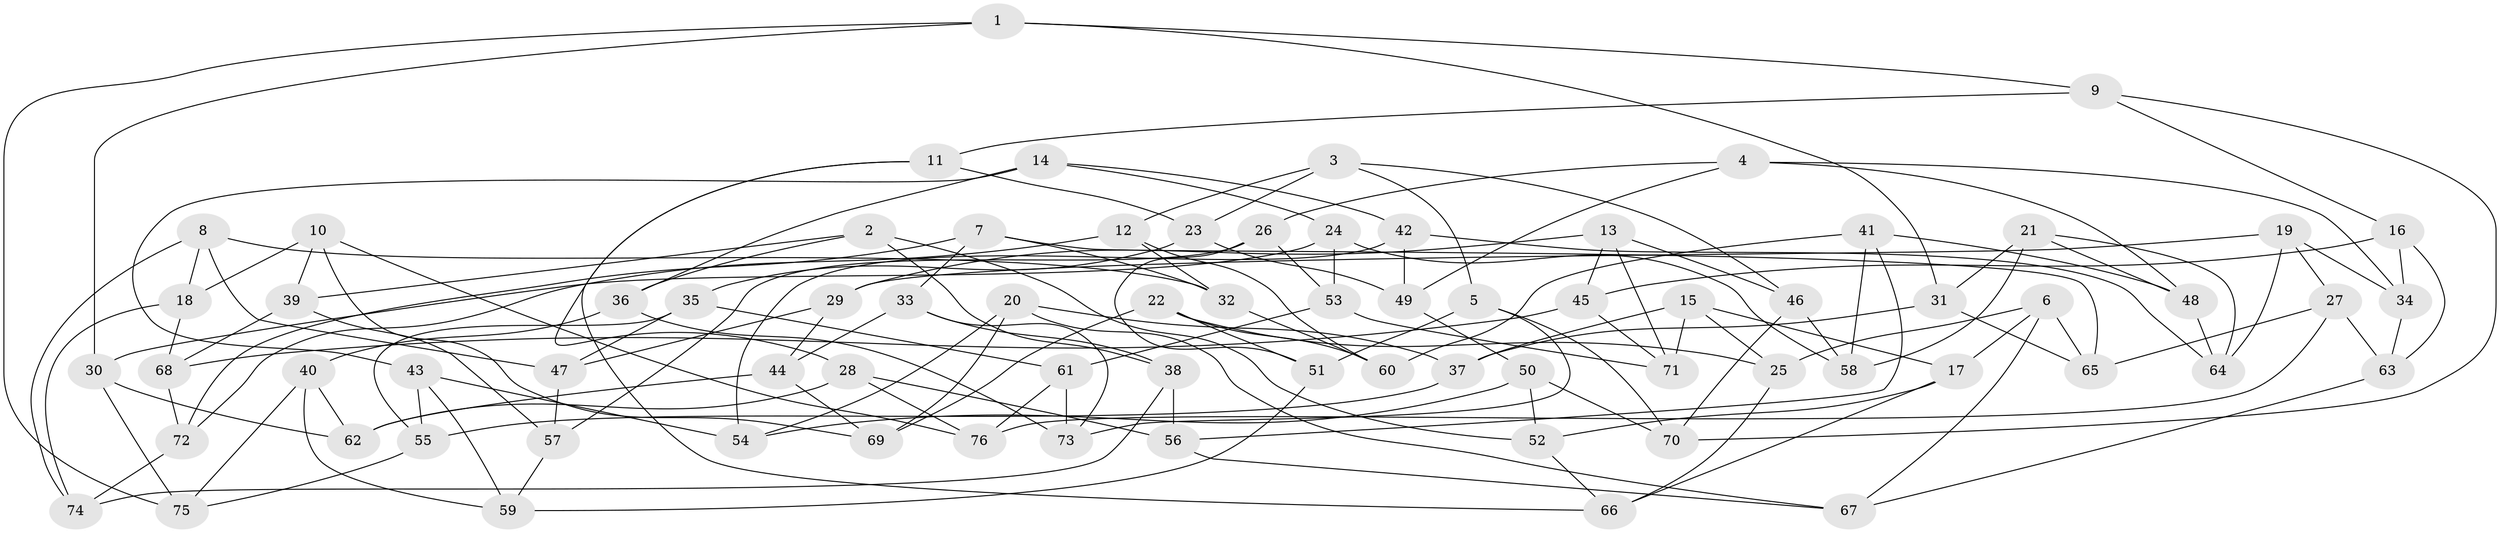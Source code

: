 // coarse degree distribution, {4: 0.7777777777777778, 8: 0.07407407407407407, 7: 0.018518518518518517, 9: 0.018518518518518517, 3: 0.07407407407407407, 2: 0.037037037037037035}
// Generated by graph-tools (version 1.1) at 2025/53/03/04/25 22:53:55]
// undirected, 76 vertices, 152 edges
graph export_dot {
  node [color=gray90,style=filled];
  1;
  2;
  3;
  4;
  5;
  6;
  7;
  8;
  9;
  10;
  11;
  12;
  13;
  14;
  15;
  16;
  17;
  18;
  19;
  20;
  21;
  22;
  23;
  24;
  25;
  26;
  27;
  28;
  29;
  30;
  31;
  32;
  33;
  34;
  35;
  36;
  37;
  38;
  39;
  40;
  41;
  42;
  43;
  44;
  45;
  46;
  47;
  48;
  49;
  50;
  51;
  52;
  53;
  54;
  55;
  56;
  57;
  58;
  59;
  60;
  61;
  62;
  63;
  64;
  65;
  66;
  67;
  68;
  69;
  70;
  71;
  72;
  73;
  74;
  75;
  76;
  1 -- 30;
  1 -- 9;
  1 -- 31;
  1 -- 75;
  2 -- 39;
  2 -- 36;
  2 -- 52;
  2 -- 38;
  3 -- 12;
  3 -- 46;
  3 -- 5;
  3 -- 23;
  4 -- 26;
  4 -- 49;
  4 -- 34;
  4 -- 48;
  5 -- 51;
  5 -- 70;
  5 -- 73;
  6 -- 17;
  6 -- 25;
  6 -- 67;
  6 -- 65;
  7 -- 33;
  7 -- 72;
  7 -- 32;
  7 -- 65;
  8 -- 18;
  8 -- 32;
  8 -- 74;
  8 -- 47;
  9 -- 11;
  9 -- 70;
  9 -- 16;
  10 -- 76;
  10 -- 39;
  10 -- 18;
  10 -- 69;
  11 -- 28;
  11 -- 66;
  11 -- 23;
  12 -- 72;
  12 -- 60;
  12 -- 32;
  13 -- 45;
  13 -- 46;
  13 -- 71;
  13 -- 29;
  14 -- 43;
  14 -- 42;
  14 -- 24;
  14 -- 36;
  15 -- 71;
  15 -- 37;
  15 -- 17;
  15 -- 25;
  16 -- 34;
  16 -- 63;
  16 -- 45;
  17 -- 66;
  17 -- 52;
  18 -- 74;
  18 -- 68;
  19 -- 64;
  19 -- 27;
  19 -- 29;
  19 -- 34;
  20 -- 67;
  20 -- 54;
  20 -- 37;
  20 -- 69;
  21 -- 64;
  21 -- 58;
  21 -- 48;
  21 -- 31;
  22 -- 60;
  22 -- 69;
  22 -- 25;
  22 -- 51;
  23 -- 49;
  23 -- 35;
  24 -- 53;
  24 -- 30;
  24 -- 58;
  25 -- 66;
  26 -- 53;
  26 -- 57;
  26 -- 51;
  27 -- 76;
  27 -- 65;
  27 -- 63;
  28 -- 76;
  28 -- 56;
  28 -- 62;
  29 -- 47;
  29 -- 44;
  30 -- 75;
  30 -- 62;
  31 -- 65;
  31 -- 37;
  32 -- 60;
  33 -- 38;
  33 -- 73;
  33 -- 44;
  34 -- 63;
  35 -- 47;
  35 -- 55;
  35 -- 61;
  36 -- 73;
  36 -- 40;
  37 -- 55;
  38 -- 74;
  38 -- 56;
  39 -- 57;
  39 -- 68;
  40 -- 75;
  40 -- 62;
  40 -- 59;
  41 -- 56;
  41 -- 48;
  41 -- 60;
  41 -- 58;
  42 -- 64;
  42 -- 54;
  42 -- 49;
  43 -- 54;
  43 -- 59;
  43 -- 55;
  44 -- 62;
  44 -- 69;
  45 -- 71;
  45 -- 68;
  46 -- 70;
  46 -- 58;
  47 -- 57;
  48 -- 64;
  49 -- 50;
  50 -- 52;
  50 -- 54;
  50 -- 70;
  51 -- 59;
  52 -- 66;
  53 -- 71;
  53 -- 61;
  55 -- 75;
  56 -- 67;
  57 -- 59;
  61 -- 76;
  61 -- 73;
  63 -- 67;
  68 -- 72;
  72 -- 74;
}
